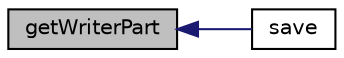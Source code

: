 digraph "getWriterPart"
{
  edge [fontname="Helvetica",fontsize="10",labelfontname="Helvetica",labelfontsize="10"];
  node [fontname="Helvetica",fontsize="10",shape=record];
  rankdir="LR";
  Node25 [label="getWriterPart",height=0.2,width=0.4,color="black", fillcolor="grey75", style="filled", fontcolor="black"];
  Node25 -> Node26 [dir="back",color="midnightblue",fontsize="10",style="solid",fontname="Helvetica"];
  Node26 [label="save",height=0.2,width=0.4,color="black", fillcolor="white", style="filled",URL="$class_p_h_p_excel___writer___excel2007.html#a47cf44d053426c59c85d31f37744687c"];
}
